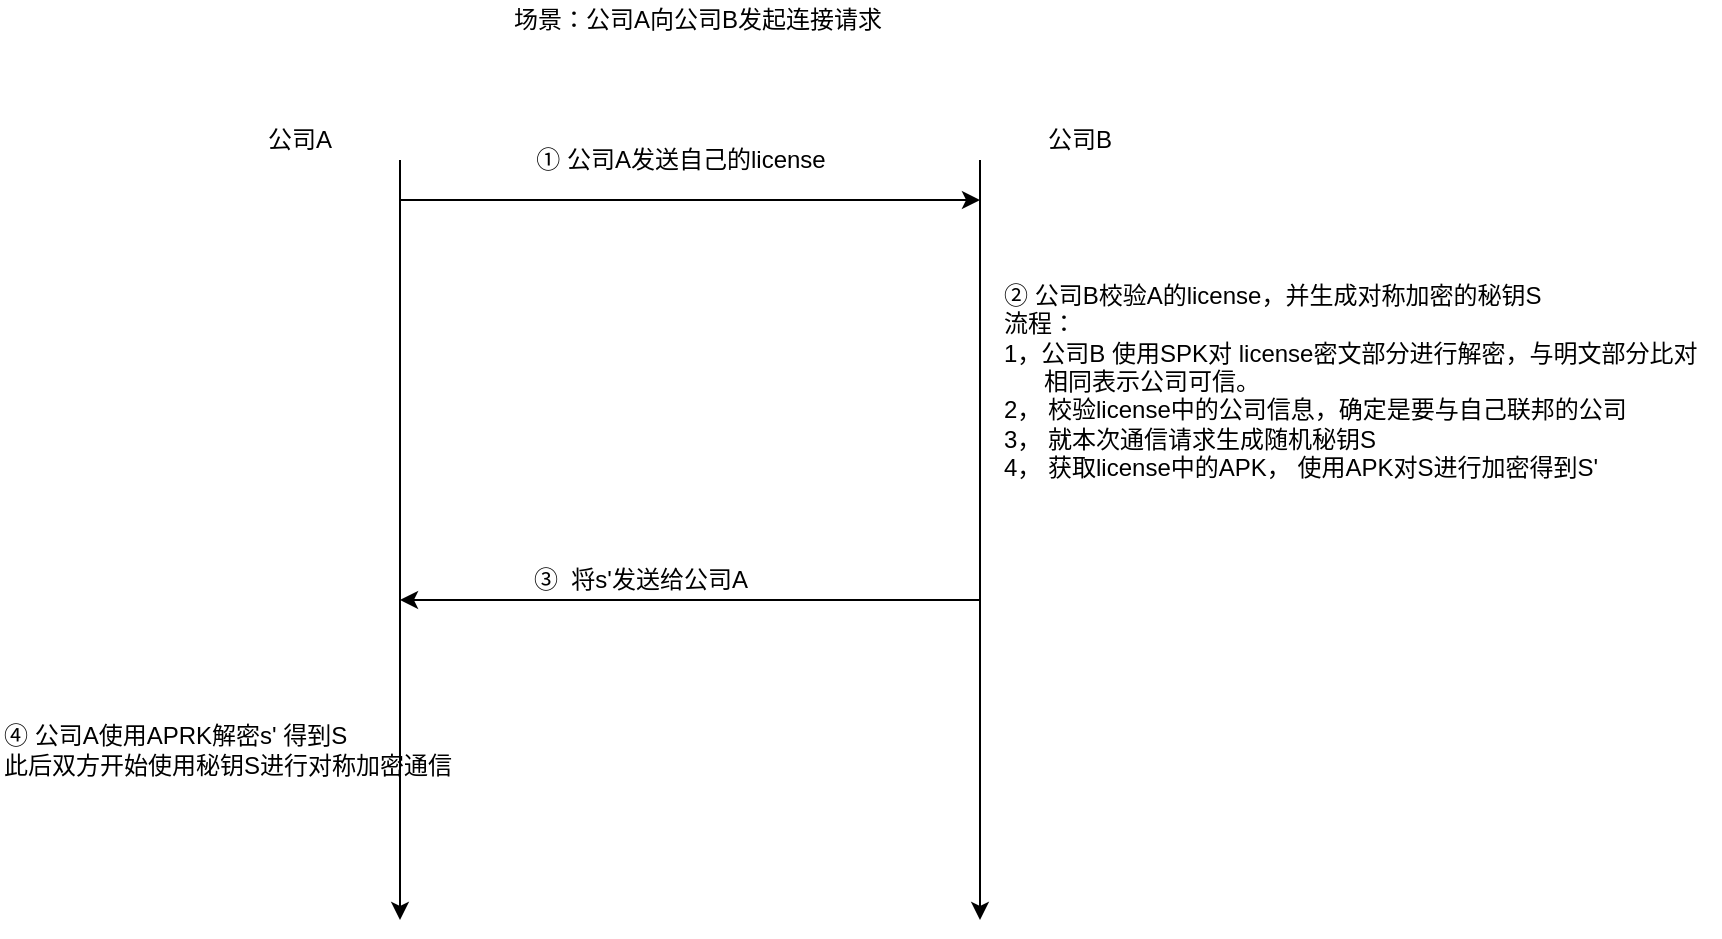<mxfile version="14.9.0" type="github">
  <diagram id="SsnAZ5wC161x5WrOmtPc" name="Page-1">
    <mxGraphModel dx="1865" dy="547" grid="1" gridSize="10" guides="1" tooltips="1" connect="1" arrows="1" fold="1" page="1" pageScale="1" pageWidth="827" pageHeight="1169" math="0" shadow="0">
      <root>
        <mxCell id="0" />
        <mxCell id="1" parent="0" />
        <mxCell id="BKRWEqYOWtrj8TtzubW4-2" value="" style="endArrow=classic;html=1;" edge="1" parent="1">
          <mxGeometry width="50" height="50" relative="1" as="geometry">
            <mxPoint x="160" y="100" as="sourcePoint" />
            <mxPoint x="160" y="480" as="targetPoint" />
          </mxGeometry>
        </mxCell>
        <mxCell id="BKRWEqYOWtrj8TtzubW4-3" value="" style="endArrow=classic;html=1;" edge="1" parent="1">
          <mxGeometry width="50" height="50" relative="1" as="geometry">
            <mxPoint x="450" y="100" as="sourcePoint" />
            <mxPoint x="450" y="480" as="targetPoint" />
          </mxGeometry>
        </mxCell>
        <mxCell id="BKRWEqYOWtrj8TtzubW4-4" value="公司A" style="text;html=1;strokeColor=none;fillColor=none;align=center;verticalAlign=middle;whiteSpace=wrap;rounded=0;" vertex="1" parent="1">
          <mxGeometry x="90" y="80" width="40" height="20" as="geometry" />
        </mxCell>
        <mxCell id="BKRWEqYOWtrj8TtzubW4-5" value="公司B" style="text;html=1;strokeColor=none;fillColor=none;align=center;verticalAlign=middle;whiteSpace=wrap;rounded=0;" vertex="1" parent="1">
          <mxGeometry x="480" y="80" width="40" height="20" as="geometry" />
        </mxCell>
        <mxCell id="BKRWEqYOWtrj8TtzubW4-7" value="场景：公司A向公司B发起连接请求" style="text;html=1;strokeColor=none;fillColor=none;align=center;verticalAlign=middle;whiteSpace=wrap;rounded=0;" vertex="1" parent="1">
          <mxGeometry x="204" y="20" width="210" height="20" as="geometry" />
        </mxCell>
        <mxCell id="BKRWEqYOWtrj8TtzubW4-8" value="" style="endArrow=classic;html=1;" edge="1" parent="1">
          <mxGeometry width="50" height="50" relative="1" as="geometry">
            <mxPoint x="160" y="120" as="sourcePoint" />
            <mxPoint x="450" y="120" as="targetPoint" />
          </mxGeometry>
        </mxCell>
        <mxCell id="BKRWEqYOWtrj8TtzubW4-11" value="① 公司A发送自己的license" style="text;html=1;align=center;verticalAlign=middle;resizable=0;points=[];autosize=1;strokeColor=none;" vertex="1" parent="1">
          <mxGeometry x="220" y="90" width="160" height="20" as="geometry" />
        </mxCell>
        <mxCell id="BKRWEqYOWtrj8TtzubW4-12" value="② 公司B校验A的license，并生成对称加密的秘钥S&lt;br&gt;流程：&lt;br&gt;1，公司B 使用SPK对 license密文部分进行解密，与明文部分比对&lt;br&gt;&amp;nbsp; &amp;nbsp; &amp;nbsp; 相同表示公司可信。&lt;br&gt;2， 校验license中的公司信息，确定是要与自己联邦的公司&lt;br&gt;3， 就本次通信请求生成随机秘钥S&lt;br&gt;4， 获取license中的APK， 使用APK对S进行加密得到S&#39;&lt;br&gt;&lt;br&gt;&lt;div&gt;&lt;br&gt;&lt;/div&gt;" style="text;html=1;align=left;verticalAlign=middle;resizable=0;points=[];autosize=1;strokeColor=none;" vertex="1" parent="1">
          <mxGeometry x="460" y="160" width="360" height="130" as="geometry" />
        </mxCell>
        <mxCell id="BKRWEqYOWtrj8TtzubW4-13" value="" style="endArrow=classic;html=1;" edge="1" parent="1">
          <mxGeometry width="50" height="50" relative="1" as="geometry">
            <mxPoint x="450" y="320" as="sourcePoint" />
            <mxPoint x="160" y="320" as="targetPoint" />
          </mxGeometry>
        </mxCell>
        <mxCell id="BKRWEqYOWtrj8TtzubW4-14" value="③&amp;nbsp; 将s&#39;发送给公司A" style="text;html=1;align=center;verticalAlign=middle;resizable=0;points=[];autosize=1;strokeColor=none;" vertex="1" parent="1">
          <mxGeometry x="220" y="300" width="120" height="20" as="geometry" />
        </mxCell>
        <mxCell id="BKRWEqYOWtrj8TtzubW4-15" value="④ 公司A使用APRK解密s&#39; 得到S&lt;br&gt;此后双方开始使用秘钥S进行对称加密通信" style="text;html=1;align=left;verticalAlign=middle;resizable=0;points=[];autosize=1;strokeColor=none;" vertex="1" parent="1">
          <mxGeometry x="-40" y="380" width="240" height="30" as="geometry" />
        </mxCell>
      </root>
    </mxGraphModel>
  </diagram>
</mxfile>
